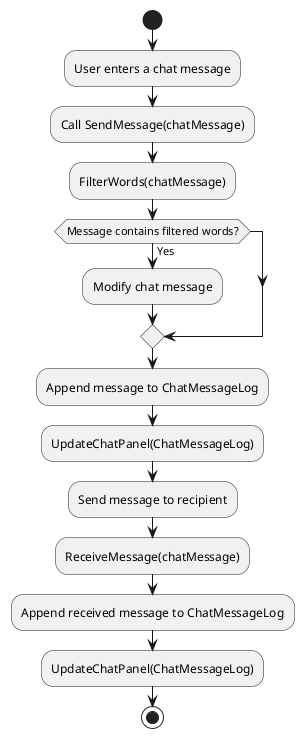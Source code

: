 







@startuml
start
    :User enters a chat message;
    :Call SendMessage(chatMessage);
    :FilterWords(chatMessage);
    if (Message contains filtered words?) then (Yes)
        :Modify chat message;
    endif
    :Append message to ChatMessageLog;
    :UpdateChatPanel(ChatMessageLog);
    :Send message to recipient;
    :ReceiveMessage(chatMessage);
    :Append received message to ChatMessageLog;
    :UpdateChatPanel(ChatMessageLog);
stop
@enduml








